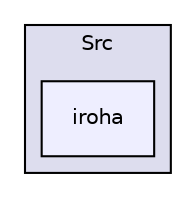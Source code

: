 digraph "E:/Documents/emu84/Src/iroha" {
  compound=true
  node [ fontsize="10", fontname="Helvetica"];
  edge [ labelfontsize="10", labelfontname="Helvetica"];
  subgraph clusterdir_70617a7689e3ba1052ef75efeabd00df {
    graph [ bgcolor="#ddddee", pencolor="black", label="Src" fontname="Helvetica", fontsize="10", URL="dir_70617a7689e3ba1052ef75efeabd00df.html"]
  dir_f46fb3df2cda7ab26029d850bb922b7b [shape=box, label="iroha", style="filled", fillcolor="#eeeeff", pencolor="black", URL="dir_f46fb3df2cda7ab26029d850bb922b7b.html"];
  }
}
